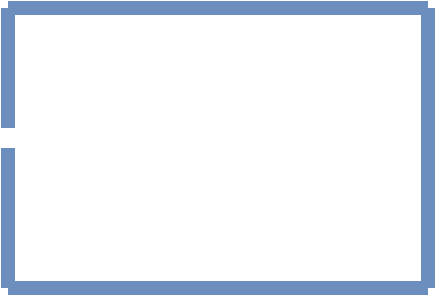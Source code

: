 <mxfile version="14.7.7" type="device"><diagram id="OS43hU2quVP4MR8yag2A" name="Page-1"><mxGraphModel dx="415" dy="219" grid="1" gridSize="10" guides="1" tooltips="1" connect="1" arrows="1" fold="1" page="1" pageScale="1" pageWidth="850" pageHeight="1100" math="0" shadow="0"><root><mxCell id="0"/><mxCell id="1" parent="0"/><mxCell id="Y4zF98iUJch7J7bE57jg-7" value="" style="endArrow=none;html=1;fillColor=#dae8fc;strokeColor=#6c8ebf;strokeWidth=7;" edge="1" parent="1"><mxGeometry width="50" height="50" relative="1" as="geometry"><mxPoint x="820.0" y="150" as="sourcePoint"/><mxPoint x="820.0" y="290" as="targetPoint"/></mxGeometry></mxCell><mxCell id="Y4zF98iUJch7J7bE57jg-8" value="" style="endArrow=none;html=1;fillColor=#dae8fc;strokeColor=#6c8ebf;strokeWidth=7;" edge="1" parent="1"><mxGeometry width="50" height="50" relative="1" as="geometry"><mxPoint x="610.0" y="290" as="sourcePoint"/><mxPoint x="820" y="290" as="targetPoint"/></mxGeometry></mxCell><mxCell id="Y4zF98iUJch7J7bE57jg-9" value="" style="endArrow=none;html=1;fillColor=#dae8fc;strokeColor=#6c8ebf;strokeWidth=7;" edge="1" parent="1"><mxGeometry width="50" height="50" relative="1" as="geometry"><mxPoint x="820" y="150" as="sourcePoint"/><mxPoint x="610.0" y="150" as="targetPoint"/></mxGeometry></mxCell><mxCell id="Y4zF98iUJch7J7bE57jg-10" value="" style="endArrow=none;html=1;fillColor=#dae8fc;strokeColor=#6c8ebf;strokeWidth=7;" edge="1" parent="1"><mxGeometry width="50" height="50" relative="1" as="geometry"><mxPoint x="610" y="220" as="sourcePoint"/><mxPoint x="610" y="290" as="targetPoint"/></mxGeometry></mxCell><mxCell id="Y4zF98iUJch7J7bE57jg-11" value="" style="endArrow=none;html=1;fillColor=#dae8fc;strokeColor=#6c8ebf;strokeWidth=7;" edge="1" parent="1"><mxGeometry width="50" height="50" relative="1" as="geometry"><mxPoint x="610" y="150" as="sourcePoint"/><mxPoint x="610" y="210" as="targetPoint"/></mxGeometry></mxCell></root></mxGraphModel></diagram></mxfile>